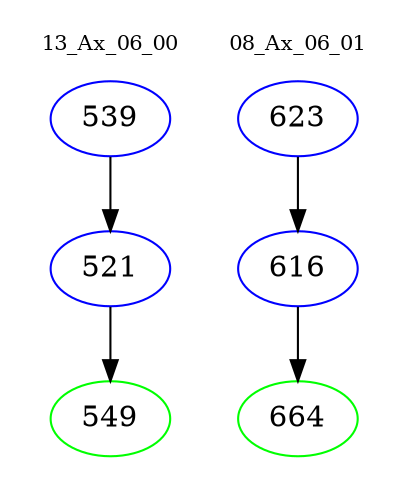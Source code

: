 digraph{
subgraph cluster_0 {
color = white
label = "13_Ax_06_00";
fontsize=10;
T0_539 [label="539", color="blue"]
T0_539 -> T0_521 [color="black"]
T0_521 [label="521", color="blue"]
T0_521 -> T0_549 [color="black"]
T0_549 [label="549", color="green"]
}
subgraph cluster_1 {
color = white
label = "08_Ax_06_01";
fontsize=10;
T1_623 [label="623", color="blue"]
T1_623 -> T1_616 [color="black"]
T1_616 [label="616", color="blue"]
T1_616 -> T1_664 [color="black"]
T1_664 [label="664", color="green"]
}
}

